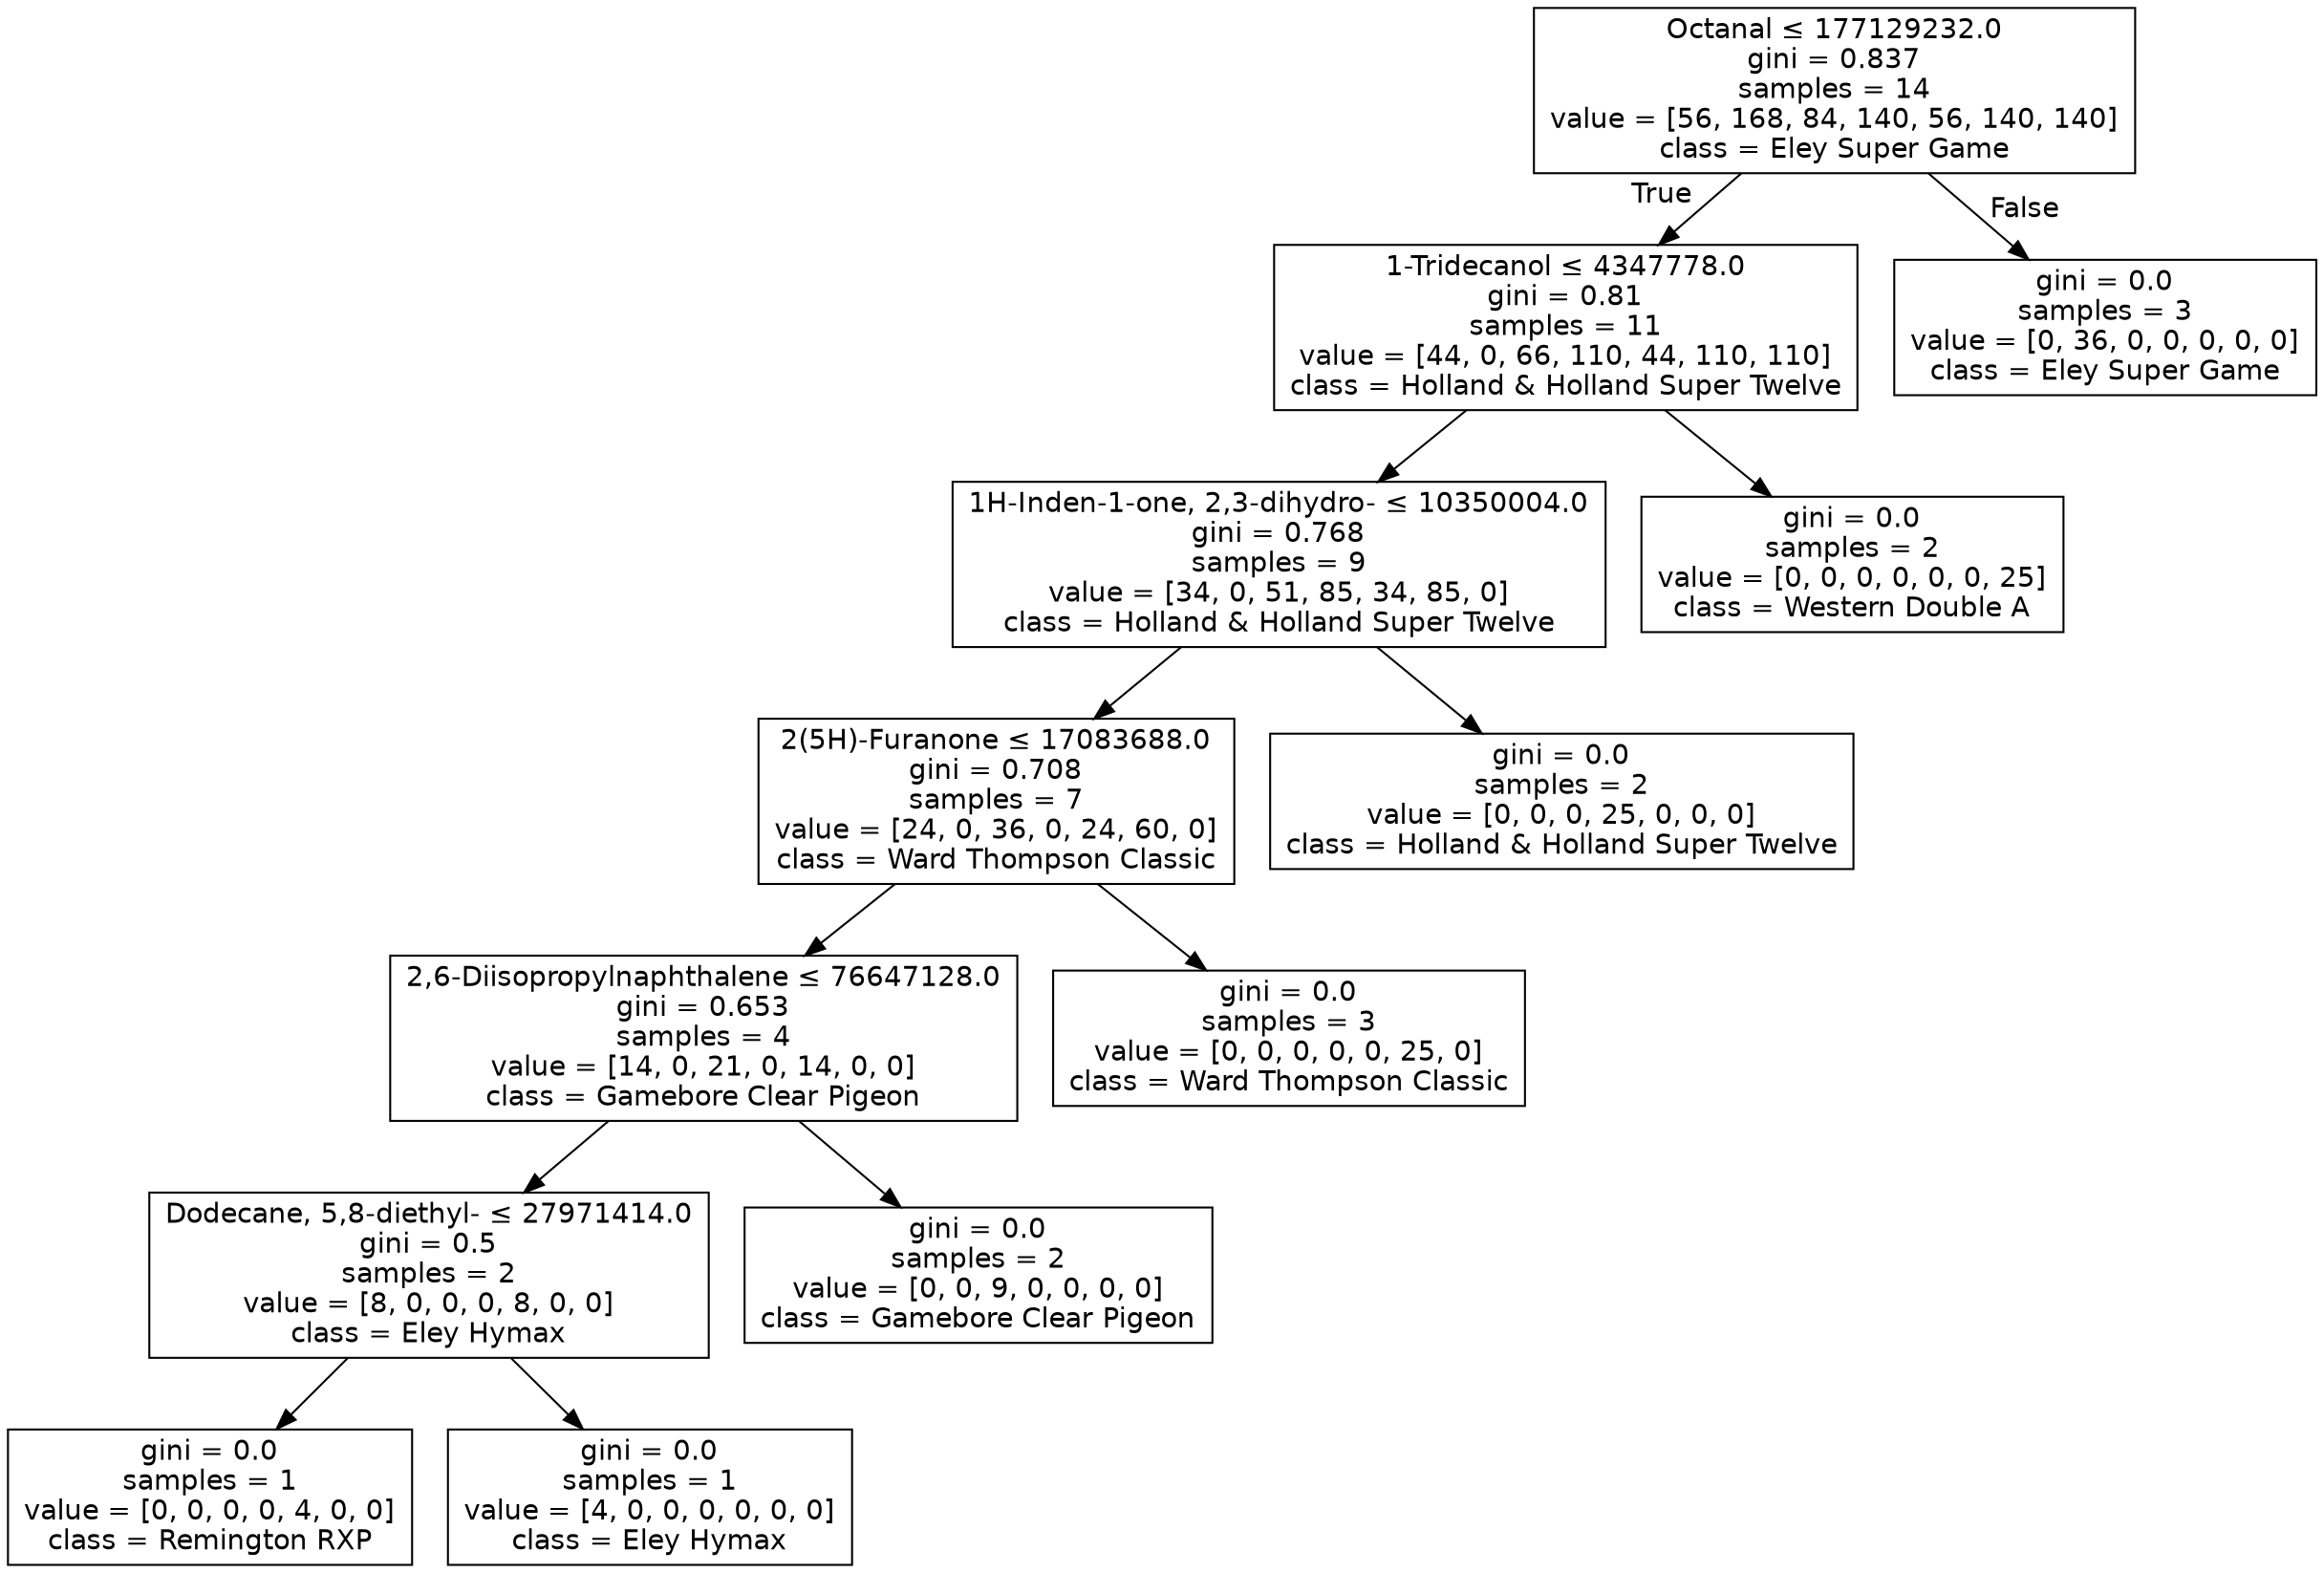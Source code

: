 digraph Tree {
node [shape=box, fontname="helvetica"] ;
edge [fontname="helvetica"] ;
0 [label=<Octanal &le; 177129232.0<br/>gini = 0.837<br/>samples = 14<br/>value = [56, 168, 84, 140, 56, 140, 140]<br/>class = Eley Super Game>] ;
1 [label=<1-Tridecanol &le; 4347778.0<br/>gini = 0.81<br/>samples = 11<br/>value = [44, 0, 66, 110, 44, 110, 110]<br/>class = Holland &amp; Holland Super Twelve>] ;
0 -> 1 [labeldistance=2.5, labelangle=45, headlabel="True"] ;
2 [label=<1H-Inden-1-one, 2,3-dihydro- &le; 10350004.0<br/>gini = 0.768<br/>samples = 9<br/>value = [34, 0, 51, 85, 34, 85, 0]<br/>class = Holland &amp; Holland Super Twelve>] ;
1 -> 2 ;
3 [label=<2(5H)-Furanone &le; 17083688.0<br/>gini = 0.708<br/>samples = 7<br/>value = [24, 0, 36, 0, 24, 60, 0]<br/>class = Ward Thompson Classic>] ;
2 -> 3 ;
4 [label=<2,6-Diisopropylnaphthalene &le; 76647128.0<br/>gini = 0.653<br/>samples = 4<br/>value = [14, 0, 21, 0, 14, 0, 0]<br/>class = Gamebore Clear Pigeon>] ;
3 -> 4 ;
5 [label=<Dodecane, 5,8-diethyl- &le; 27971414.0<br/>gini = 0.5<br/>samples = 2<br/>value = [8, 0, 0, 0, 8, 0, 0]<br/>class = Eley Hymax>] ;
4 -> 5 ;
6 [label=<gini = 0.0<br/>samples = 1<br/>value = [0, 0, 0, 0, 4, 0, 0]<br/>class = Remington RXP>] ;
5 -> 6 ;
7 [label=<gini = 0.0<br/>samples = 1<br/>value = [4, 0, 0, 0, 0, 0, 0]<br/>class = Eley Hymax>] ;
5 -> 7 ;
8 [label=<gini = 0.0<br/>samples = 2<br/>value = [0, 0, 9, 0, 0, 0, 0]<br/>class = Gamebore Clear Pigeon>] ;
4 -> 8 ;
9 [label=<gini = 0.0<br/>samples = 3<br/>value = [0, 0, 0, 0, 0, 25, 0]<br/>class = Ward Thompson Classic>] ;
3 -> 9 ;
10 [label=<gini = 0.0<br/>samples = 2<br/>value = [0, 0, 0, 25, 0, 0, 0]<br/>class = Holland &amp; Holland Super Twelve>] ;
2 -> 10 ;
11 [label=<gini = 0.0<br/>samples = 2<br/>value = [0, 0, 0, 0, 0, 0, 25]<br/>class = Western Double A>] ;
1 -> 11 ;
12 [label=<gini = 0.0<br/>samples = 3<br/>value = [0, 36, 0, 0, 0, 0, 0]<br/>class = Eley Super Game>] ;
0 -> 12 [labeldistance=2.5, labelangle=-45, headlabel="False"] ;
}
